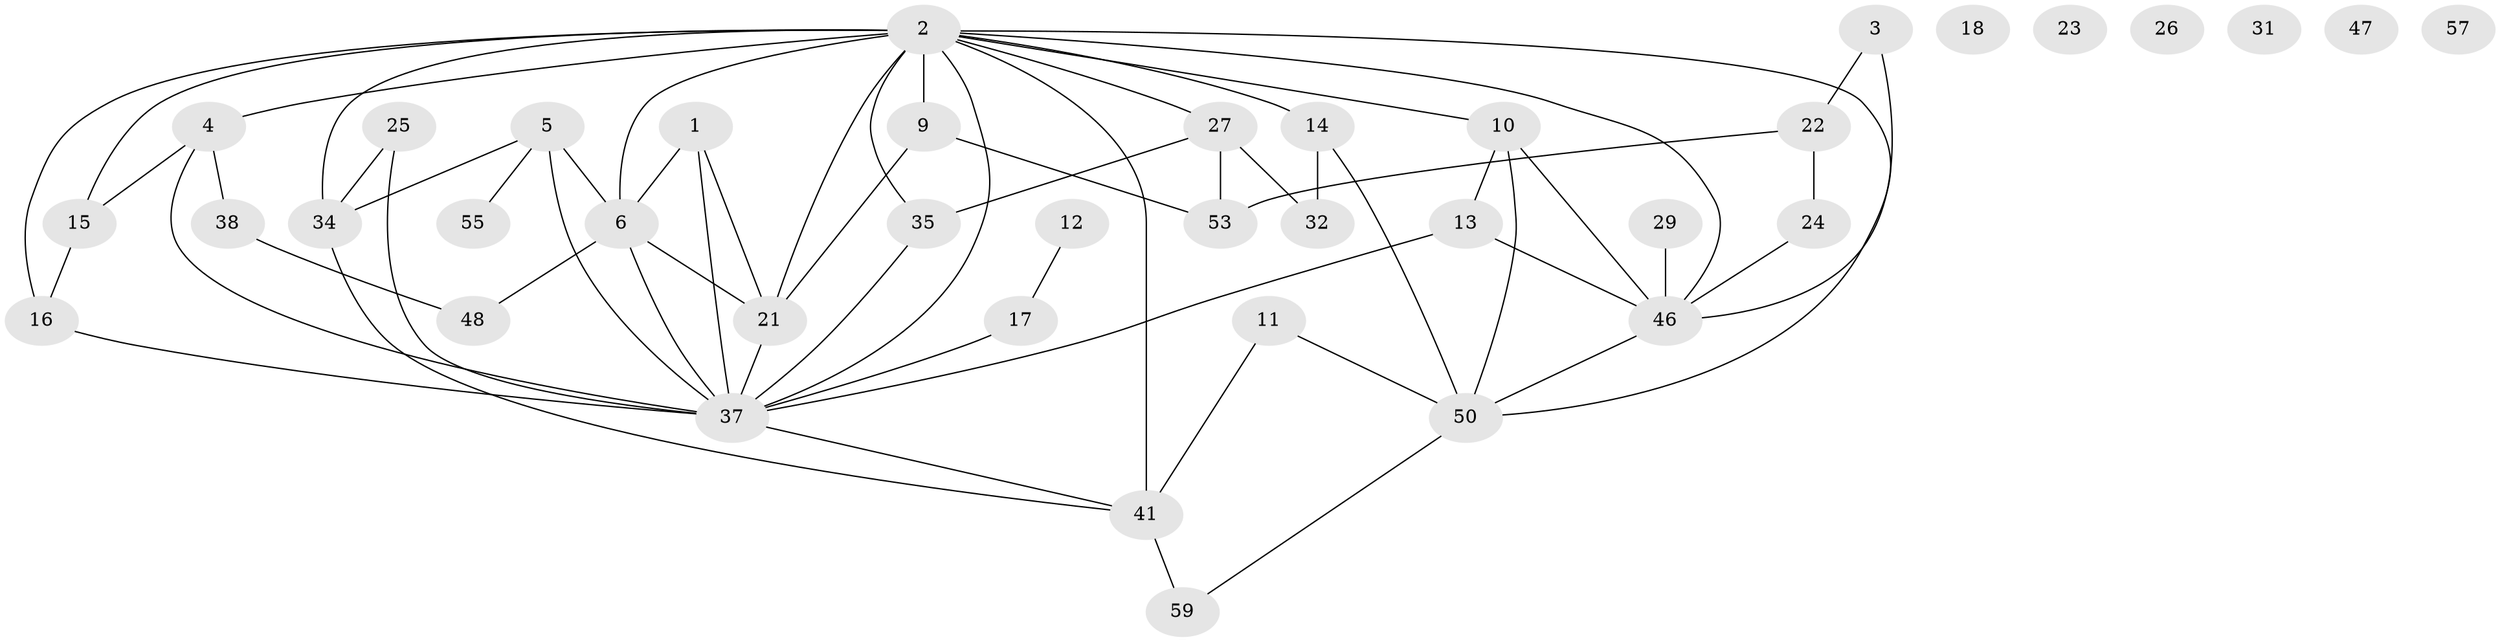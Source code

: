 // original degree distribution, {3: 0.3230769230769231, 4: 0.15384615384615385, 2: 0.15384615384615385, 6: 0.03076923076923077, 5: 0.13846153846153847, 1: 0.12307692307692308, 0: 0.07692307692307693}
// Generated by graph-tools (version 1.1) at 2025/16/03/04/25 18:16:44]
// undirected, 39 vertices, 62 edges
graph export_dot {
graph [start="1"]
  node [color=gray90,style=filled];
  1;
  2 [super="+7+8+33"];
  3;
  4;
  5 [super="+56"];
  6 [super="+19"];
  9;
  10 [super="+43"];
  11 [super="+39"];
  12;
  13;
  14 [super="+20"];
  15 [super="+49+30"];
  16;
  17 [super="+44"];
  18;
  21;
  22;
  23;
  24;
  25;
  26;
  27 [super="+28"];
  29;
  31;
  32;
  34 [super="+45+63"];
  35;
  37 [super="+51"];
  38;
  41;
  46 [super="+52"];
  47 [super="+61"];
  48;
  50;
  53;
  55;
  57;
  59;
  1 -- 21;
  1 -- 37;
  1 -- 6;
  2 -- 10;
  2 -- 16 [weight=2];
  2 -- 50;
  2 -- 4;
  2 -- 41;
  2 -- 15 [weight=2];
  2 -- 34;
  2 -- 37;
  2 -- 27 [weight=2];
  2 -- 14 [weight=2];
  2 -- 35;
  2 -- 6;
  2 -- 9;
  2 -- 46;
  2 -- 21;
  3 -- 22;
  3 -- 46;
  4 -- 38;
  4 -- 37;
  4 -- 15;
  5 -- 37;
  5 -- 55;
  5 -- 6 [weight=2];
  5 -- 34;
  6 -- 21;
  6 -- 48;
  6 -- 37;
  9 -- 21;
  9 -- 53;
  10 -- 13;
  10 -- 50;
  10 -- 46;
  11 -- 41;
  11 -- 50;
  12 -- 17;
  13 -- 37;
  13 -- 46;
  14 -- 50;
  14 -- 32;
  15 -- 16;
  16 -- 37;
  17 -- 37;
  21 -- 37;
  22 -- 24;
  22 -- 53;
  24 -- 46;
  25 -- 34;
  25 -- 37;
  27 -- 35;
  27 -- 32;
  27 -- 53;
  29 -- 46;
  34 -- 41;
  35 -- 37;
  37 -- 41;
  38 -- 48;
  41 -- 59;
  46 -- 50;
  50 -- 59;
}
